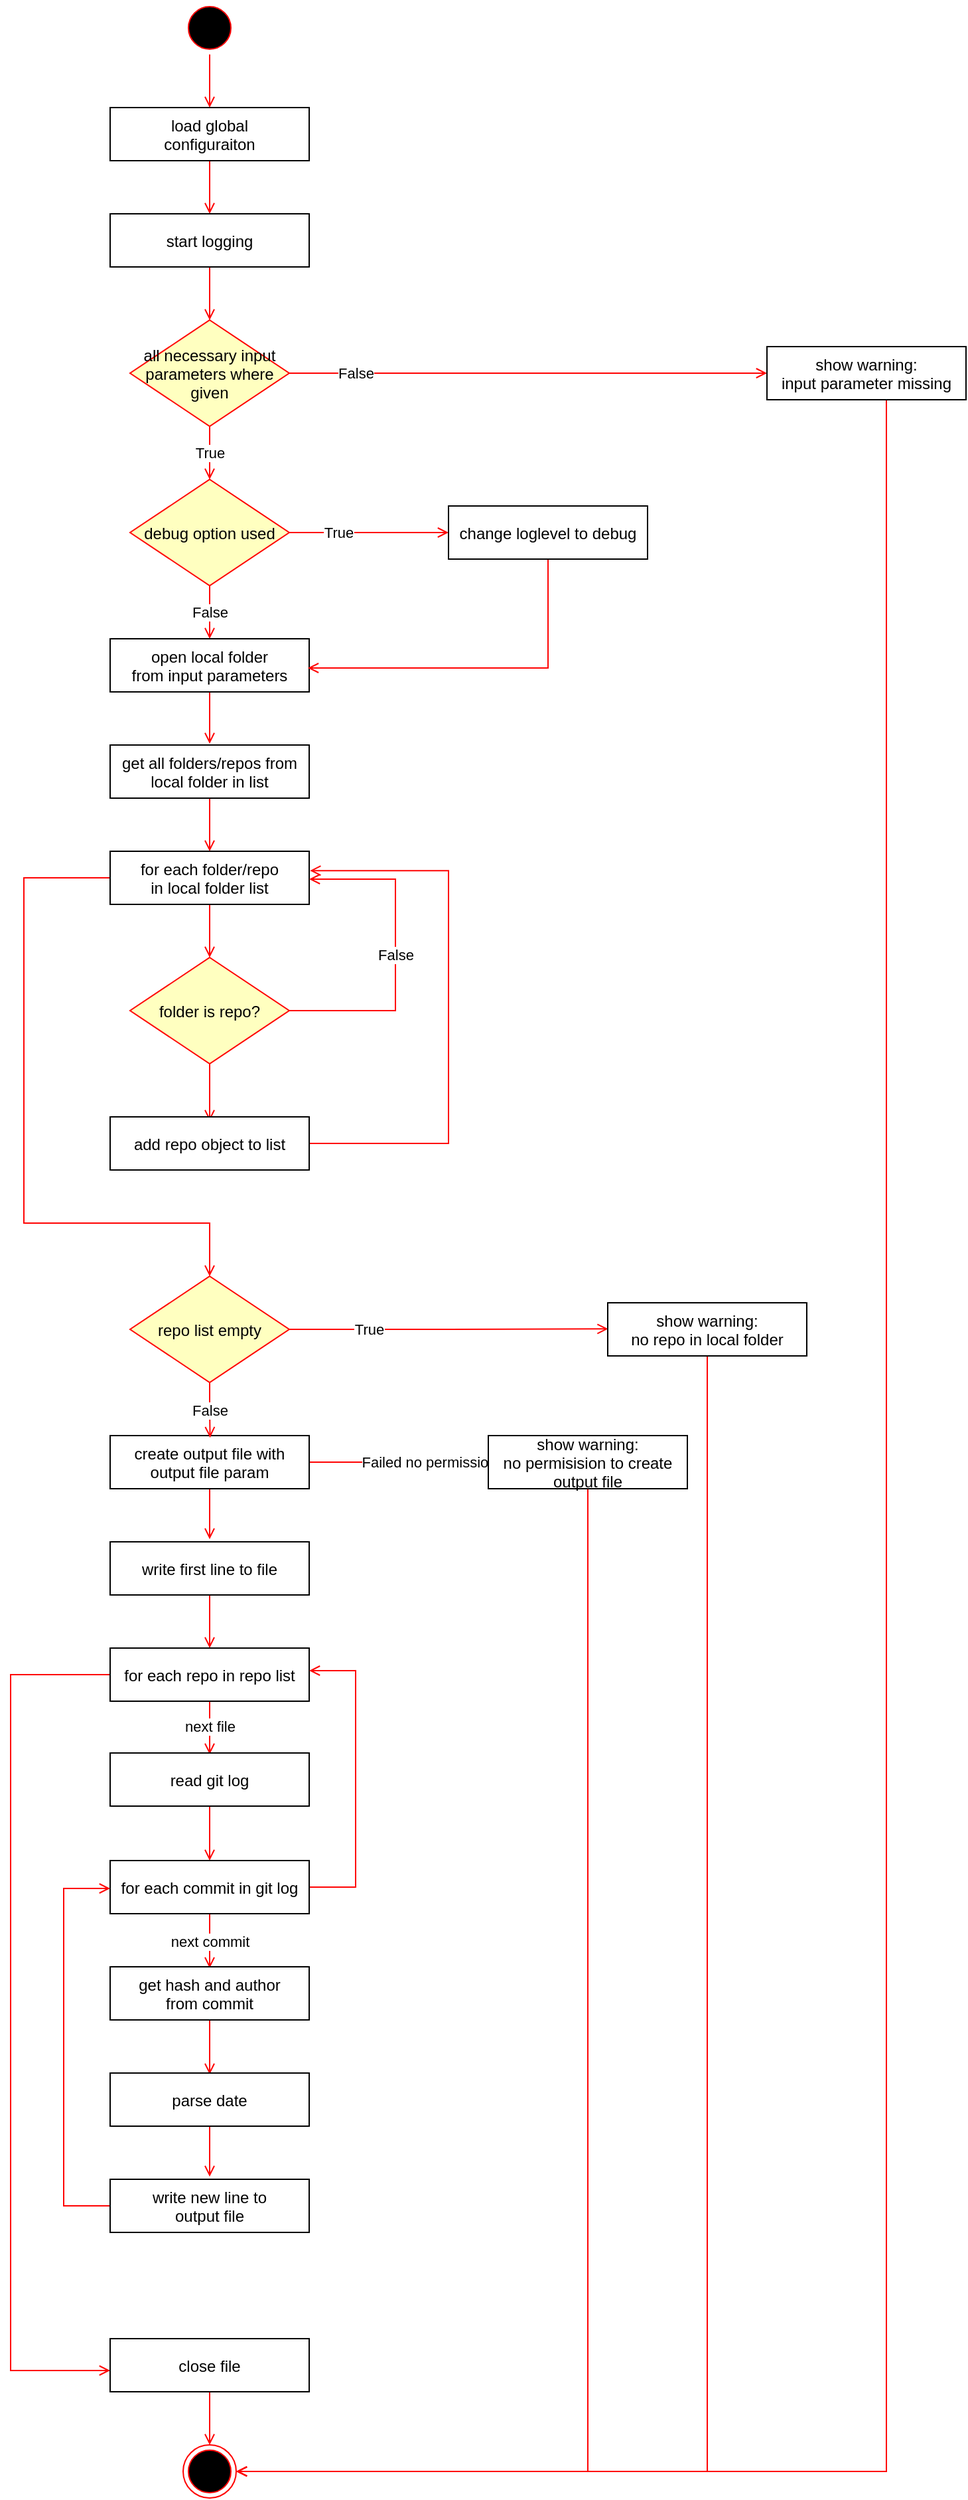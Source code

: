 <mxfile version="17.1.1"><diagram name="Page-1" id="e7e014a7-5840-1c2e-5031-d8a46d1fe8dd"><mxGraphModel dx="806" dy="590" grid="1" gridSize="10" guides="1" tooltips="1" connect="1" arrows="1" fold="1" page="1" pageScale="1" pageWidth="1169" pageHeight="826" background="none" math="0" shadow="0"><root><mxCell id="0"/><mxCell id="1" parent="0"/><mxCell id="bXc3dz7GIrtK3QwX3OWe-46" style="edgeStyle=orthogonalEdgeStyle;rounded=0;orthogonalLoop=1;jettySize=auto;html=1;endArrow=open;endFill=0;strokeColor=#FF0303;" edge="1" parent="1" source="bXc3dz7GIrtK3QwX3OWe-41" target="bXc3dz7GIrtK3QwX3OWe-42"><mxGeometry relative="1" as="geometry"/></mxCell><mxCell id="bXc3dz7GIrtK3QwX3OWe-41" value="" style="ellipse;shape=startState;fillColor=#000000;strokeColor=#ff0000;" vertex="1" parent="1"><mxGeometry x="400" y="40" width="40" height="40" as="geometry"/></mxCell><mxCell id="bXc3dz7GIrtK3QwX3OWe-47" style="edgeStyle=orthogonalEdgeStyle;rounded=0;orthogonalLoop=1;jettySize=auto;html=1;endArrow=open;endFill=0;strokeColor=#FF0303;" edge="1" parent="1" source="bXc3dz7GIrtK3QwX3OWe-42" target="bXc3dz7GIrtK3QwX3OWe-45"><mxGeometry relative="1" as="geometry"/></mxCell><mxCell id="bXc3dz7GIrtK3QwX3OWe-42" value="load global &#xA;configuraiton" style="" vertex="1" parent="1"><mxGeometry x="345" y="120" width="150" height="40" as="geometry"/></mxCell><mxCell id="bXc3dz7GIrtK3QwX3OWe-50" value="False" style="edgeStyle=orthogonalEdgeStyle;rounded=0;orthogonalLoop=1;jettySize=auto;html=1;entryX=0;entryY=0.5;entryDx=0;entryDy=0;endArrow=open;endFill=0;strokeColor=#FF0303;" edge="1" parent="1" source="21" target="bXc3dz7GIrtK3QwX3OWe-49"><mxGeometry x="-0.724" relative="1" as="geometry"><mxPoint as="offset"/></mxGeometry></mxCell><mxCell id="bXc3dz7GIrtK3QwX3OWe-52" value="True" style="edgeStyle=orthogonalEdgeStyle;rounded=0;orthogonalLoop=1;jettySize=auto;html=1;entryX=0.5;entryY=0;entryDx=0;entryDy=0;endArrow=open;endFill=0;strokeColor=#FF0303;" edge="1" parent="1" source="21" target="bXc3dz7GIrtK3QwX3OWe-53"><mxGeometry relative="1" as="geometry"><mxPoint x="420" y="400" as="targetPoint"/></mxGeometry></mxCell><mxCell id="21" value="all necessary input&#xA;parameters where&#xA;given" style="rhombus;fillColor=#ffffc0;strokeColor=#ff0000;" parent="1" vertex="1"><mxGeometry x="360" y="280" width="120" height="80" as="geometry"/></mxCell><mxCell id="bXc3dz7GIrtK3QwX3OWe-48" style="edgeStyle=orthogonalEdgeStyle;rounded=0;orthogonalLoop=1;jettySize=auto;html=1;endArrow=open;endFill=0;strokeColor=#FF0303;" edge="1" parent="1" source="bXc3dz7GIrtK3QwX3OWe-45" target="21"><mxGeometry relative="1" as="geometry"/></mxCell><mxCell id="bXc3dz7GIrtK3QwX3OWe-45" value="start logging" style="" vertex="1" parent="1"><mxGeometry x="345" y="200" width="150" height="40" as="geometry"/></mxCell><mxCell id="bXc3dz7GIrtK3QwX3OWe-95" style="edgeStyle=orthogonalEdgeStyle;rounded=0;orthogonalLoop=1;jettySize=auto;html=1;entryX=1;entryY=0.5;entryDx=0;entryDy=0;endArrow=open;endFill=0;strokeColor=#FF0303;" edge="1" parent="1" source="bXc3dz7GIrtK3QwX3OWe-49" target="bXc3dz7GIrtK3QwX3OWe-92"><mxGeometry relative="1" as="geometry"><Array as="points"><mxPoint x="930" y="1900"/></Array></mxGeometry></mxCell><mxCell id="bXc3dz7GIrtK3QwX3OWe-49" value="show warning:&#xA;input parameter missing" style="" vertex="1" parent="1"><mxGeometry x="840" y="300" width="150" height="40" as="geometry"/></mxCell><mxCell id="bXc3dz7GIrtK3QwX3OWe-55" value="False" style="edgeStyle=orthogonalEdgeStyle;rounded=0;orthogonalLoop=1;jettySize=auto;html=1;entryX=0.5;entryY=0;entryDx=0;entryDy=0;endArrow=open;endFill=0;strokeColor=#FF0303;" edge="1" parent="1" source="bXc3dz7GIrtK3QwX3OWe-53" target="bXc3dz7GIrtK3QwX3OWe-54"><mxGeometry relative="1" as="geometry"/></mxCell><mxCell id="bXc3dz7GIrtK3QwX3OWe-57" value="True" style="edgeStyle=orthogonalEdgeStyle;rounded=0;orthogonalLoop=1;jettySize=auto;html=1;entryX=0;entryY=0.5;entryDx=0;entryDy=0;endArrow=open;endFill=0;strokeColor=#FF0303;" edge="1" parent="1" source="bXc3dz7GIrtK3QwX3OWe-53" target="bXc3dz7GIrtK3QwX3OWe-56"><mxGeometry x="-0.385" relative="1" as="geometry"><mxPoint as="offset"/></mxGeometry></mxCell><mxCell id="bXc3dz7GIrtK3QwX3OWe-53" value="debug option used" style="rhombus;fillColor=#ffffc0;strokeColor=#ff0000;" vertex="1" parent="1"><mxGeometry x="360" y="400" width="120" height="80" as="geometry"/></mxCell><mxCell id="bXc3dz7GIrtK3QwX3OWe-60" style="edgeStyle=orthogonalEdgeStyle;rounded=0;orthogonalLoop=1;jettySize=auto;html=1;entryX=0.5;entryY=-0.025;entryDx=0;entryDy=0;endArrow=open;endFill=0;strokeColor=#FF0303;entryPerimeter=0;" edge="1" parent="1" source="bXc3dz7GIrtK3QwX3OWe-54" target="bXc3dz7GIrtK3QwX3OWe-62"><mxGeometry relative="1" as="geometry"><mxPoint x="420" y="600" as="targetPoint"/></mxGeometry></mxCell><mxCell id="bXc3dz7GIrtK3QwX3OWe-54" value="open local folder&#xA;from input parameters" style="" vertex="1" parent="1"><mxGeometry x="345" y="520" width="150" height="40" as="geometry"/></mxCell><mxCell id="bXc3dz7GIrtK3QwX3OWe-58" style="edgeStyle=orthogonalEdgeStyle;rounded=0;orthogonalLoop=1;jettySize=auto;html=1;entryX=0.993;entryY=0.55;entryDx=0;entryDy=0;entryPerimeter=0;endArrow=open;endFill=0;strokeColor=#FF0303;" edge="1" parent="1" source="bXc3dz7GIrtK3QwX3OWe-56" target="bXc3dz7GIrtK3QwX3OWe-54"><mxGeometry relative="1" as="geometry"><Array as="points"><mxPoint x="675" y="542"/></Array></mxGeometry></mxCell><mxCell id="bXc3dz7GIrtK3QwX3OWe-56" value="change loglevel to debug" style="" vertex="1" parent="1"><mxGeometry x="600" y="420" width="150" height="40" as="geometry"/></mxCell><mxCell id="bXc3dz7GIrtK3QwX3OWe-64" style="edgeStyle=orthogonalEdgeStyle;rounded=0;orthogonalLoop=1;jettySize=auto;html=1;entryX=0.5;entryY=0;entryDx=0;entryDy=0;entryPerimeter=0;endArrow=open;endFill=0;strokeColor=#FF0303;" edge="1" parent="1" source="bXc3dz7GIrtK3QwX3OWe-62" target="bXc3dz7GIrtK3QwX3OWe-63"><mxGeometry relative="1" as="geometry"/></mxCell><mxCell id="bXc3dz7GIrtK3QwX3OWe-62" value="get all folders/repos from &#xA;local folder in list" style="" vertex="1" parent="1"><mxGeometry x="345" y="600" width="150" height="40" as="geometry"/></mxCell><mxCell id="bXc3dz7GIrtK3QwX3OWe-67" style="edgeStyle=orthogonalEdgeStyle;rounded=0;orthogonalLoop=1;jettySize=auto;html=1;entryX=0.5;entryY=0;entryDx=0;entryDy=0;endArrow=open;endFill=0;strokeColor=#FF0303;" edge="1" parent="1" source="bXc3dz7GIrtK3QwX3OWe-63" target="bXc3dz7GIrtK3QwX3OWe-66"><mxGeometry relative="1" as="geometry"/></mxCell><mxCell id="bXc3dz7GIrtK3QwX3OWe-98" style="edgeStyle=orthogonalEdgeStyle;rounded=0;orthogonalLoop=1;jettySize=auto;html=1;entryX=0.5;entryY=0;entryDx=0;entryDy=0;endArrow=open;endFill=0;strokeColor=#FF0303;" edge="1" parent="1" source="bXc3dz7GIrtK3QwX3OWe-63" target="bXc3dz7GIrtK3QwX3OWe-96"><mxGeometry relative="1" as="geometry"><Array as="points"><mxPoint x="280" y="700"/><mxPoint x="280" y="960"/><mxPoint x="420" y="960"/></Array></mxGeometry></mxCell><mxCell id="bXc3dz7GIrtK3QwX3OWe-63" value="for each folder/repo &#xA;in local folder list " style="" vertex="1" parent="1"><mxGeometry x="345" y="680" width="150" height="40" as="geometry"/></mxCell><mxCell id="bXc3dz7GIrtK3QwX3OWe-68" value="False" style="edgeStyle=orthogonalEdgeStyle;rounded=0;orthogonalLoop=1;jettySize=auto;html=1;entryX=1;entryY=0.525;entryDx=0;entryDy=0;entryPerimeter=0;endArrow=open;endFill=0;strokeColor=#FF0303;" edge="1" parent="1" source="bXc3dz7GIrtK3QwX3OWe-66" target="bXc3dz7GIrtK3QwX3OWe-63"><mxGeometry relative="1" as="geometry"><Array as="points"><mxPoint x="560" y="800"/><mxPoint x="560" y="701"/></Array></mxGeometry></mxCell><mxCell id="bXc3dz7GIrtK3QwX3OWe-70" style="edgeStyle=orthogonalEdgeStyle;rounded=0;orthogonalLoop=1;jettySize=auto;html=1;entryX=0.5;entryY=0.075;entryDx=0;entryDy=0;entryPerimeter=0;endArrow=open;endFill=0;strokeColor=#FF0303;" edge="1" parent="1" source="bXc3dz7GIrtK3QwX3OWe-66" target="bXc3dz7GIrtK3QwX3OWe-69"><mxGeometry relative="1" as="geometry"/></mxCell><mxCell id="bXc3dz7GIrtK3QwX3OWe-66" value="folder is repo?" style="rhombus;fillColor=#ffffc0;strokeColor=#ff0000;" vertex="1" parent="1"><mxGeometry x="360" y="760" width="120" height="80" as="geometry"/></mxCell><mxCell id="bXc3dz7GIrtK3QwX3OWe-109" style="edgeStyle=orthogonalEdgeStyle;rounded=0;orthogonalLoop=1;jettySize=auto;html=1;endArrow=open;endFill=0;strokeColor=#FF0303;entryX=1.004;entryY=0.365;entryDx=0;entryDy=0;entryPerimeter=0;" edge="1" parent="1" source="bXc3dz7GIrtK3QwX3OWe-69" target="bXc3dz7GIrtK3QwX3OWe-63"><mxGeometry relative="1" as="geometry"><mxPoint x="650.0" y="750" as="targetPoint"/><Array as="points"><mxPoint x="600" y="900"/><mxPoint x="600" y="695"/></Array></mxGeometry></mxCell><mxCell id="bXc3dz7GIrtK3QwX3OWe-69" value="add repo object to list" style="" vertex="1" parent="1"><mxGeometry x="345" y="880" width="150" height="40" as="geometry"/></mxCell><mxCell id="bXc3dz7GIrtK3QwX3OWe-74" style="edgeStyle=orthogonalEdgeStyle;rounded=0;orthogonalLoop=1;jettySize=auto;html=1;entryX=0.5;entryY=-0.05;entryDx=0;entryDy=0;entryPerimeter=0;endArrow=open;endFill=0;strokeColor=#FF0303;" edge="1" parent="1" source="bXc3dz7GIrtK3QwX3OWe-71" target="bXc3dz7GIrtK3QwX3OWe-73"><mxGeometry relative="1" as="geometry"/></mxCell><mxCell id="bXc3dz7GIrtK3QwX3OWe-107" value="Failed no permission" style="edgeStyle=orthogonalEdgeStyle;rounded=0;orthogonalLoop=1;jettySize=auto;html=1;entryX=-0.015;entryY=0.5;entryDx=0;entryDy=0;entryPerimeter=0;endArrow=open;endFill=0;strokeColor=#FF0303;" edge="1" parent="1" source="bXc3dz7GIrtK3QwX3OWe-71" target="bXc3dz7GIrtK3QwX3OWe-106"><mxGeometry x="0.348" relative="1" as="geometry"><mxPoint as="offset"/></mxGeometry></mxCell><mxCell id="bXc3dz7GIrtK3QwX3OWe-71" value="create output file with&#xA;output file param" style="" vertex="1" parent="1"><mxGeometry x="345" y="1120" width="150" height="40" as="geometry"/></mxCell><mxCell id="bXc3dz7GIrtK3QwX3OWe-76" style="edgeStyle=orthogonalEdgeStyle;rounded=0;orthogonalLoop=1;jettySize=auto;html=1;entryX=0.5;entryY=0;entryDx=0;entryDy=0;entryPerimeter=0;endArrow=open;endFill=0;strokeColor=#FF0303;" edge="1" parent="1" source="bXc3dz7GIrtK3QwX3OWe-73" target="bXc3dz7GIrtK3QwX3OWe-75"><mxGeometry relative="1" as="geometry"/></mxCell><mxCell id="bXc3dz7GIrtK3QwX3OWe-73" value="write first line to file" style="" vertex="1" parent="1"><mxGeometry x="345" y="1200" width="150" height="40" as="geometry"/></mxCell><mxCell id="bXc3dz7GIrtK3QwX3OWe-83" value="next file" style="edgeStyle=orthogonalEdgeStyle;rounded=0;orthogonalLoop=1;jettySize=auto;html=1;entryX=0.5;entryY=0.025;entryDx=0;entryDy=0;entryPerimeter=0;endArrow=open;endFill=0;strokeColor=#FF0303;" edge="1" parent="1" source="bXc3dz7GIrtK3QwX3OWe-75" target="bXc3dz7GIrtK3QwX3OWe-77"><mxGeometry relative="1" as="geometry"/></mxCell><mxCell id="bXc3dz7GIrtK3QwX3OWe-90" style="edgeStyle=orthogonalEdgeStyle;rounded=0;orthogonalLoop=1;jettySize=auto;html=1;endArrow=open;endFill=0;strokeColor=#FF0303;entryX=0;entryY=0.6;entryDx=0;entryDy=0;entryPerimeter=0;" edge="1" parent="1" source="bXc3dz7GIrtK3QwX3OWe-75" target="bXc3dz7GIrtK3QwX3OWe-79"><mxGeometry relative="1" as="geometry"><mxPoint x="280" y="1750" as="targetPoint"/><Array as="points"><mxPoint x="270" y="1300"/><mxPoint x="270" y="1824"/></Array></mxGeometry></mxCell><mxCell id="bXc3dz7GIrtK3QwX3OWe-75" value="for each repo in repo list" style="" vertex="1" parent="1"><mxGeometry x="345" y="1280" width="150" height="40" as="geometry"/></mxCell><mxCell id="bXc3dz7GIrtK3QwX3OWe-84" style="edgeStyle=orthogonalEdgeStyle;rounded=0;orthogonalLoop=1;jettySize=auto;html=1;entryX=0.5;entryY=0;entryDx=0;entryDy=0;entryPerimeter=0;endArrow=open;endFill=0;strokeColor=#FF0303;" edge="1" parent="1" source="bXc3dz7GIrtK3QwX3OWe-77" target="bXc3dz7GIrtK3QwX3OWe-78"><mxGeometry relative="1" as="geometry"/></mxCell><mxCell id="bXc3dz7GIrtK3QwX3OWe-77" value="read git log" style="" vertex="1" parent="1"><mxGeometry x="345" y="1359" width="150" height="40" as="geometry"/></mxCell><mxCell id="bXc3dz7GIrtK3QwX3OWe-85" value="next commit" style="edgeStyle=orthogonalEdgeStyle;rounded=0;orthogonalLoop=1;jettySize=auto;html=1;entryX=0.5;entryY=0.025;entryDx=0;entryDy=0;entryPerimeter=0;endArrow=open;endFill=0;strokeColor=#FF0303;" edge="1" parent="1" source="bXc3dz7GIrtK3QwX3OWe-78" target="bXc3dz7GIrtK3QwX3OWe-80"><mxGeometry relative="1" as="geometry"/></mxCell><mxCell id="bXc3dz7GIrtK3QwX3OWe-89" style="edgeStyle=orthogonalEdgeStyle;rounded=0;orthogonalLoop=1;jettySize=auto;html=1;entryX=1;entryY=0.425;entryDx=0;entryDy=0;entryPerimeter=0;endArrow=open;endFill=0;strokeColor=#FF0303;" edge="1" parent="1" source="bXc3dz7GIrtK3QwX3OWe-78" target="bXc3dz7GIrtK3QwX3OWe-75"><mxGeometry relative="1" as="geometry"><Array as="points"><mxPoint x="530" y="1460"/><mxPoint x="530" y="1297"/></Array></mxGeometry></mxCell><mxCell id="bXc3dz7GIrtK3QwX3OWe-78" value="for each commit in git log" style="" vertex="1" parent="1"><mxGeometry x="345" y="1440" width="150" height="40" as="geometry"/></mxCell><mxCell id="bXc3dz7GIrtK3QwX3OWe-94" style="edgeStyle=orthogonalEdgeStyle;rounded=0;orthogonalLoop=1;jettySize=auto;html=1;entryX=0.5;entryY=0;entryDx=0;entryDy=0;endArrow=open;endFill=0;strokeColor=#FF0303;" edge="1" parent="1" source="bXc3dz7GIrtK3QwX3OWe-79" target="bXc3dz7GIrtK3QwX3OWe-92"><mxGeometry relative="1" as="geometry"/></mxCell><mxCell id="bXc3dz7GIrtK3QwX3OWe-79" value="close file" style="" vertex="1" parent="1"><mxGeometry x="345" y="1800" width="150" height="40" as="geometry"/></mxCell><mxCell id="bXc3dz7GIrtK3QwX3OWe-86" style="edgeStyle=orthogonalEdgeStyle;rounded=0;orthogonalLoop=1;jettySize=auto;html=1;entryX=0.5;entryY=0.025;entryDx=0;entryDy=0;entryPerimeter=0;endArrow=open;endFill=0;strokeColor=#FF0303;" edge="1" parent="1" source="bXc3dz7GIrtK3QwX3OWe-80" target="bXc3dz7GIrtK3QwX3OWe-81"><mxGeometry relative="1" as="geometry"/></mxCell><mxCell id="bXc3dz7GIrtK3QwX3OWe-80" value="get hash and author&#xA;from commit" style="" vertex="1" parent="1"><mxGeometry x="345" y="1520" width="150" height="40" as="geometry"/></mxCell><mxCell id="bXc3dz7GIrtK3QwX3OWe-87" style="edgeStyle=orthogonalEdgeStyle;rounded=0;orthogonalLoop=1;jettySize=auto;html=1;entryX=0.5;entryY=-0.05;entryDx=0;entryDy=0;entryPerimeter=0;endArrow=open;endFill=0;strokeColor=#FF0303;" edge="1" parent="1" source="bXc3dz7GIrtK3QwX3OWe-81" target="bXc3dz7GIrtK3QwX3OWe-82"><mxGeometry relative="1" as="geometry"/></mxCell><mxCell id="bXc3dz7GIrtK3QwX3OWe-81" value="parse date" style="" vertex="1" parent="1"><mxGeometry x="345" y="1600" width="150" height="40" as="geometry"/></mxCell><mxCell id="bXc3dz7GIrtK3QwX3OWe-91" style="edgeStyle=orthogonalEdgeStyle;rounded=0;orthogonalLoop=1;jettySize=auto;html=1;entryX=0;entryY=0.525;entryDx=0;entryDy=0;entryPerimeter=0;endArrow=open;endFill=0;strokeColor=#FF0303;" edge="1" parent="1" source="bXc3dz7GIrtK3QwX3OWe-82" target="bXc3dz7GIrtK3QwX3OWe-78"><mxGeometry relative="1" as="geometry"><Array as="points"><mxPoint x="310" y="1700"/><mxPoint x="310" y="1461"/></Array></mxGeometry></mxCell><mxCell id="bXc3dz7GIrtK3QwX3OWe-82" value="write new line to&#xA;output file" style="" vertex="1" parent="1"><mxGeometry x="345" y="1680" width="150" height="40" as="geometry"/></mxCell><mxCell id="bXc3dz7GIrtK3QwX3OWe-92" value="" style="ellipse;shape=endState;fillColor=#000000;strokeColor=#ff0000" vertex="1" parent="1"><mxGeometry x="400" y="1880" width="40" height="40" as="geometry"/></mxCell><mxCell id="bXc3dz7GIrtK3QwX3OWe-100" value="False" style="edgeStyle=orthogonalEdgeStyle;rounded=0;orthogonalLoop=1;jettySize=auto;html=1;entryX=0.502;entryY=0.04;entryDx=0;entryDy=0;entryPerimeter=0;endArrow=open;endFill=0;strokeColor=#FF0303;" edge="1" parent="1" source="bXc3dz7GIrtK3QwX3OWe-96" target="bXc3dz7GIrtK3QwX3OWe-71"><mxGeometry relative="1" as="geometry"/></mxCell><mxCell id="bXc3dz7GIrtK3QwX3OWe-102" value="True" style="edgeStyle=orthogonalEdgeStyle;rounded=0;orthogonalLoop=1;jettySize=auto;html=1;entryX=0.002;entryY=0.492;entryDx=0;entryDy=0;entryPerimeter=0;endArrow=open;endFill=0;strokeColor=#FF0303;" edge="1" parent="1" source="bXc3dz7GIrtK3QwX3OWe-96" target="bXc3dz7GIrtK3QwX3OWe-101"><mxGeometry x="-0.501" relative="1" as="geometry"><mxPoint as="offset"/></mxGeometry></mxCell><mxCell id="bXc3dz7GIrtK3QwX3OWe-96" value="repo list empty" style="rhombus;fillColor=#ffffc0;strokeColor=#ff0000;" vertex="1" parent="1"><mxGeometry x="360" y="1000" width="120" height="80" as="geometry"/></mxCell><mxCell id="bXc3dz7GIrtK3QwX3OWe-103" style="edgeStyle=orthogonalEdgeStyle;rounded=0;orthogonalLoop=1;jettySize=auto;html=1;entryX=1;entryY=0.5;entryDx=0;entryDy=0;endArrow=open;endFill=0;strokeColor=#FF0303;" edge="1" parent="1" source="bXc3dz7GIrtK3QwX3OWe-101" target="bXc3dz7GIrtK3QwX3OWe-92"><mxGeometry relative="1" as="geometry"><Array as="points"><mxPoint x="795" y="1900"/></Array></mxGeometry></mxCell><mxCell id="bXc3dz7GIrtK3QwX3OWe-101" value="show warning:&#xA;no repo in local folder" style="" vertex="1" parent="1"><mxGeometry x="720" y="1020" width="150" height="40" as="geometry"/></mxCell><mxCell id="bXc3dz7GIrtK3QwX3OWe-108" style="edgeStyle=orthogonalEdgeStyle;rounded=0;orthogonalLoop=1;jettySize=auto;html=1;endArrow=open;endFill=0;strokeColor=#FF0303;entryX=1;entryY=0.5;entryDx=0;entryDy=0;" edge="1" parent="1" source="bXc3dz7GIrtK3QwX3OWe-106" target="bXc3dz7GIrtK3QwX3OWe-92"><mxGeometry relative="1" as="geometry"><mxPoint x="670.0" y="1977.5" as="targetPoint"/><Array as="points"><mxPoint x="705" y="1900"/></Array></mxGeometry></mxCell><mxCell id="bXc3dz7GIrtK3QwX3OWe-106" value="show warning:&#xA;no permisision to create &#xA;output file" style="" vertex="1" parent="1"><mxGeometry x="630" y="1120" width="150" height="40" as="geometry"/></mxCell></root></mxGraphModel></diagram></mxfile>